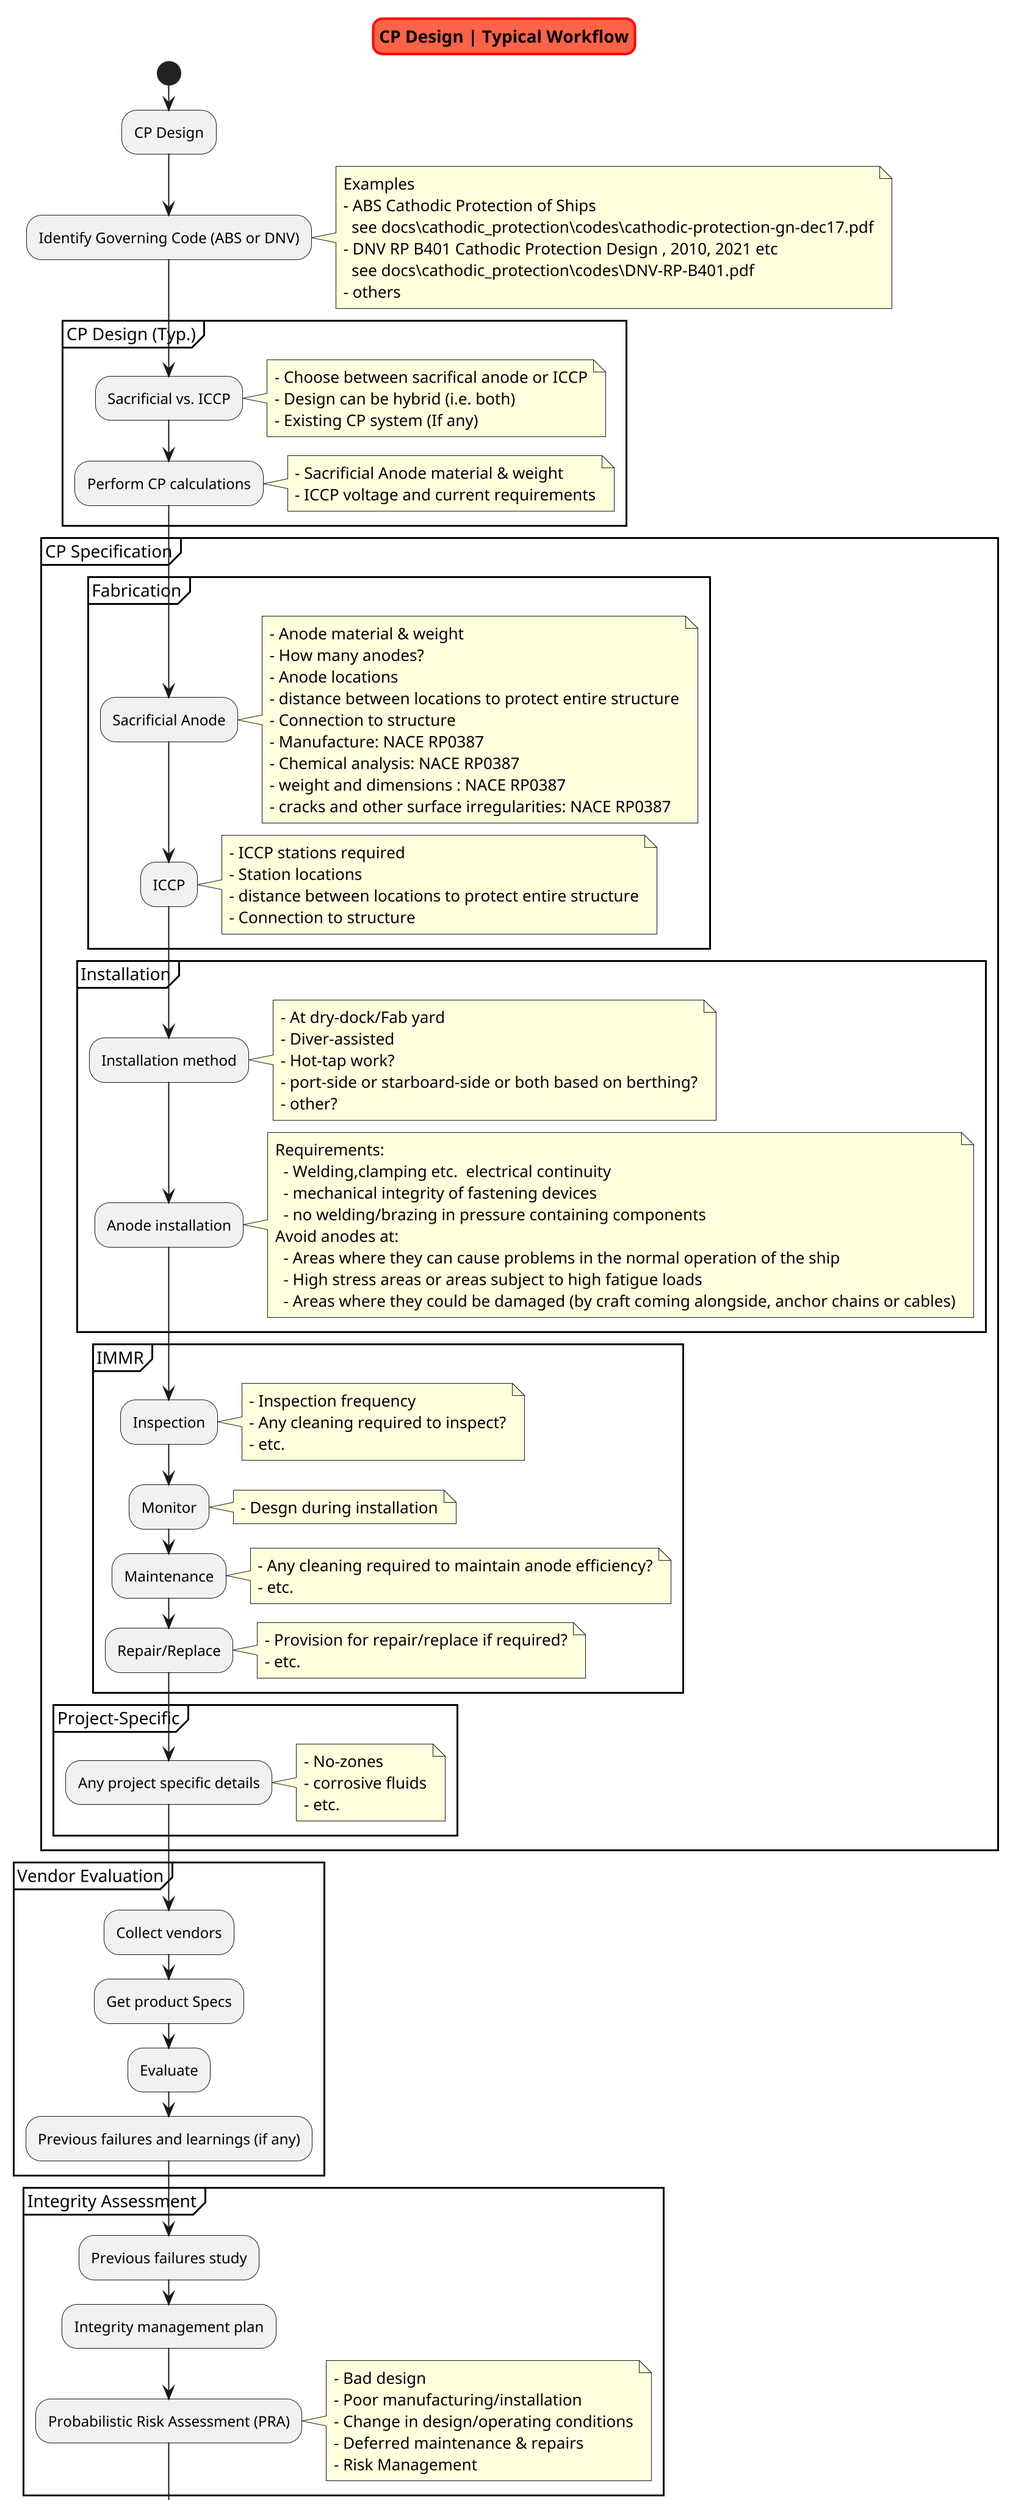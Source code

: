 @startuml  cp_highlevel_workflow

scale 2
skinparam titleBorderRoundCorner 15
skinparam titleBorderThickness 2
skinparam titleBorderColor red
skinparam titleBackgroundColor Tomato

title CP Design | Typical Workflow

start
:CP Design;

:Identify Governing Code (ABS or DNV);

  note right
    Examples
    - ABS Cathodic Protection of Ships 
      see docs\cathodic_protection\codes\cathodic-protection-gn-dec17.pdf
    - DNV RP B401 Cathodic Protection Design , 2010, 2021 etc
      see docs\cathodic_protection\codes\DNV-RP-B401.pdf
    - others
  end note

partition CP Design (Typ.){
:Sacrificial vs. ICCP;
  note right
    - Choose between sacrifical anode or ICCP
    - Design can be hybrid (i.e. both)
    - Existing CP system (If any)
  end note

:Perform CP calculations;
  note right
    - Sacrificial Anode material & weight
    - ICCP voltage and current requirements
  end note

}

partition CP Specification {

  partition Fabrication {

  :Sacrificial Anode;
    note right
      - Anode material & weight
      - How many anodes?
      - Anode locations
      - distance between locations to protect entire structure
      - Connection to structure
      - Manufacture: NACE RP0387
      - Chemical analysis: NACE RP0387
      - weight and dimensions : NACE RP0387
      - cracks and other surface irregularities: NACE RP0387
    end note

  :ICCP;
    note right
      - ICCP stations required
      - Station locations 
      - distance between locations to protect entire structure
      - Connection to structure
    end note

  }

  partition Installation {

  :Installation method;
    note right
      - At dry-dock/Fab yard
      - Diver-assisted
      - Hot-tap work?
      - port-side or starboard-side or both based on berthing?
      - other?
    end note

  :Anode installation;
    note right
    Requirements:
      - Welding,clamping etc.  electrical continuity
      - mechanical integrity of fastening devices
      - no welding/brazing in pressure containing components
    Avoid anodes at:
      - Areas where they can cause problems in the normal operation of the ship
      - High stress areas or areas subject to high fatigue loads
      - Areas where they could be damaged (by craft coming alongside, anchor chains or cables)
    end note

  }

  partition IMMR {

  :Inspection;
    note right
      - Inspection frequency
      - Any cleaning required to inspect?
      - etc.
    end note

  :Monitor;
    note right
      - Desgn during installation
    end note

  :Maintenance;
    note right
      - Any cleaning required to maintain anode efficiency?
      - etc.
    end note

  :Repair/Replace;
    note right
      - Provision for repair/replace if required?
      - etc.
    end note

  }

  partition Project-Specific {

  :Any project specific details;
    note right
      - No-zones
      - corrosive fluids
      - etc.
    end note

  }

}

  partition Vendor Evaluation {

  :Collect vendors;
  :Get product Specs;
  :Evaluate;
  :Previous failures and learnings (if any);
  }

  partition Integrity Assessment {

  :Previous failures study;
  :Integrity management plan;

  :Probabilistic Risk Assessment (PRA);
  note right
      - Bad design
      - Poor manufacturing/installation
      - Change in design/operating conditions
      - Deferred maintenance & repairs
      - Risk Management
    end note


  }


stop
@enduml
